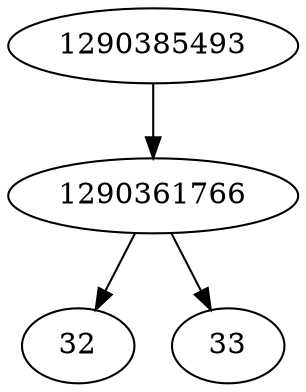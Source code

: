 strict digraph  {
32;
33;
1290385493;
1290361766;
1290385493 -> 1290361766;
1290361766 -> 32;
1290361766 -> 33;
}

